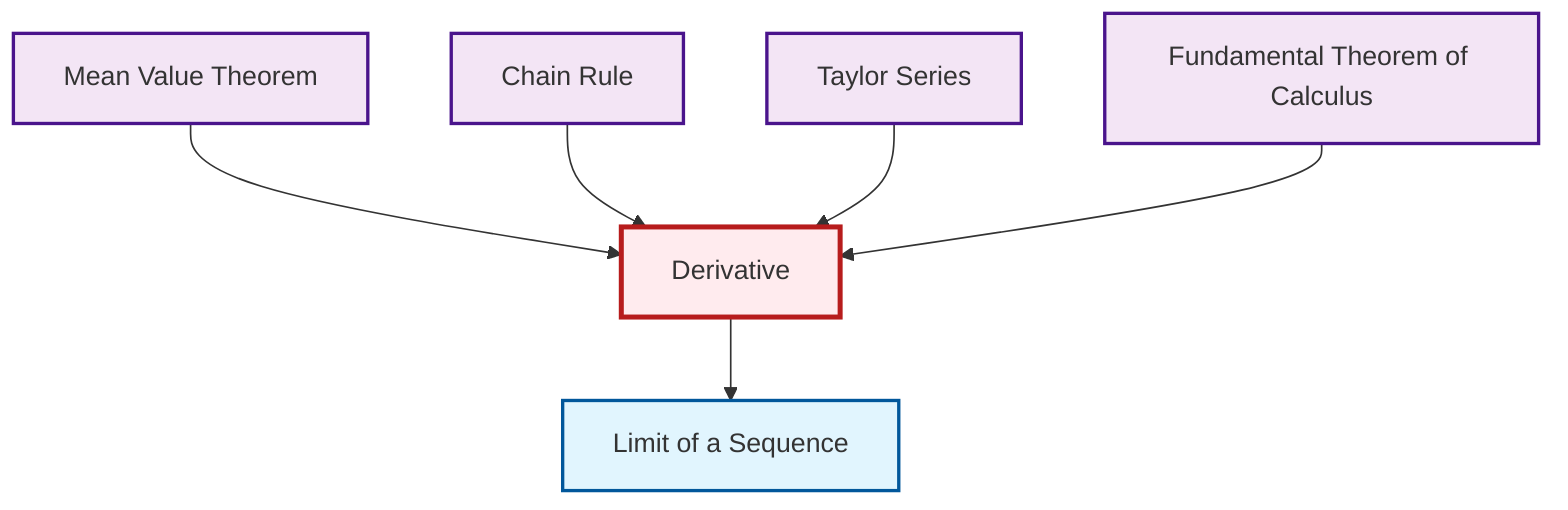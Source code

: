graph TD
    classDef definition fill:#e1f5fe,stroke:#01579b,stroke-width:2px
    classDef theorem fill:#f3e5f5,stroke:#4a148c,stroke-width:2px
    classDef axiom fill:#fff3e0,stroke:#e65100,stroke-width:2px
    classDef example fill:#e8f5e9,stroke:#1b5e20,stroke-width:2px
    classDef current fill:#ffebee,stroke:#b71c1c,stroke-width:3px
    thm-fundamental-calculus["Fundamental Theorem of Calculus"]:::theorem
    def-limit["Limit of a Sequence"]:::definition
    thm-taylor-series["Taylor Series"]:::theorem
    thm-mean-value["Mean Value Theorem"]:::theorem
    def-derivative["Derivative"]:::definition
    thm-chain-rule["Chain Rule"]:::theorem
    def-derivative --> def-limit
    thm-mean-value --> def-derivative
    thm-chain-rule --> def-derivative
    thm-taylor-series --> def-derivative
    thm-fundamental-calculus --> def-derivative
    class def-derivative current